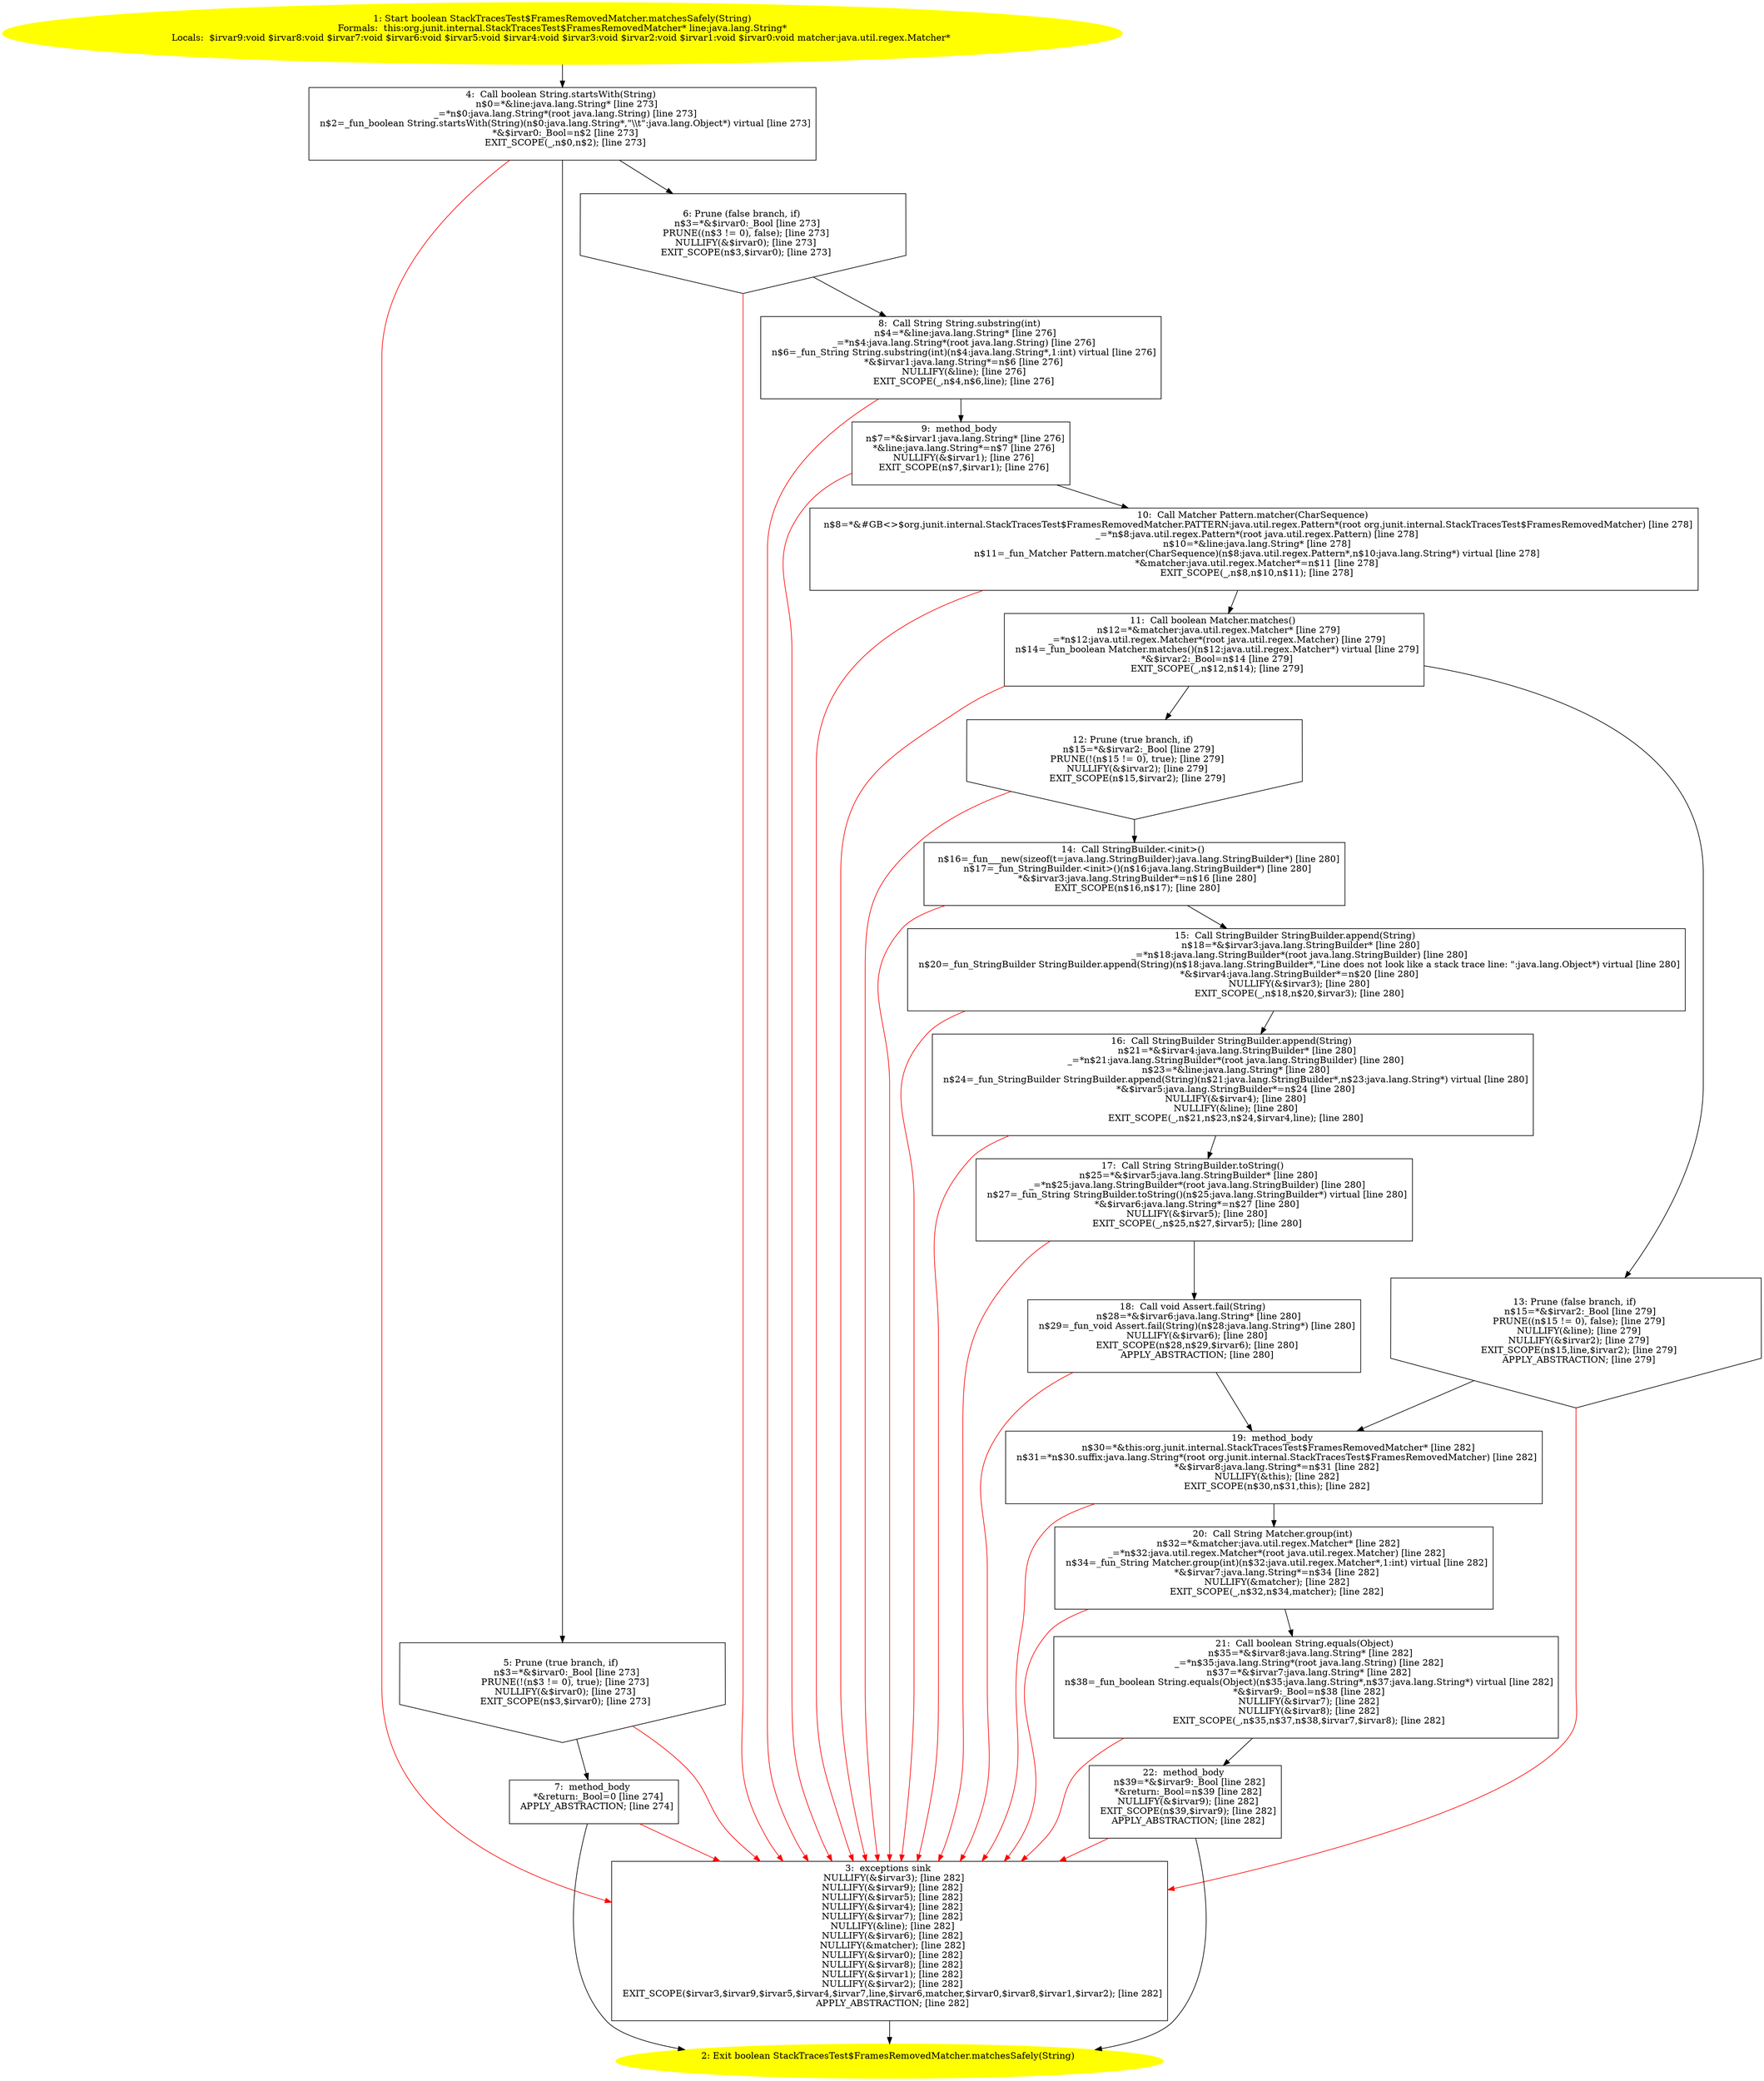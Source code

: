 /* @generated */
digraph cfg {
"org.junit.internal.StackTracesTest$FramesRemovedMatcher.matchesSafely(java.lang.String):boolean.6105261ee24d086aa341a2a4e41c42fd_1" [label="1: Start boolean StackTracesTest$FramesRemovedMatcher.matchesSafely(String)\nFormals:  this:org.junit.internal.StackTracesTest$FramesRemovedMatcher* line:java.lang.String*\nLocals:  $irvar9:void $irvar8:void $irvar7:void $irvar6:void $irvar5:void $irvar4:void $irvar3:void $irvar2:void $irvar1:void $irvar0:void matcher:java.util.regex.Matcher* \n  " color=yellow style=filled]
	

	 "org.junit.internal.StackTracesTest$FramesRemovedMatcher.matchesSafely(java.lang.String):boolean.6105261ee24d086aa341a2a4e41c42fd_1" -> "org.junit.internal.StackTracesTest$FramesRemovedMatcher.matchesSafely(java.lang.String):boolean.6105261ee24d086aa341a2a4e41c42fd_4" ;
"org.junit.internal.StackTracesTest$FramesRemovedMatcher.matchesSafely(java.lang.String):boolean.6105261ee24d086aa341a2a4e41c42fd_2" [label="2: Exit boolean StackTracesTest$FramesRemovedMatcher.matchesSafely(String) \n  " color=yellow style=filled]
	

"org.junit.internal.StackTracesTest$FramesRemovedMatcher.matchesSafely(java.lang.String):boolean.6105261ee24d086aa341a2a4e41c42fd_3" [label="3:  exceptions sink \n   NULLIFY(&$irvar3); [line 282]\n  NULLIFY(&$irvar9); [line 282]\n  NULLIFY(&$irvar5); [line 282]\n  NULLIFY(&$irvar4); [line 282]\n  NULLIFY(&$irvar7); [line 282]\n  NULLIFY(&line); [line 282]\n  NULLIFY(&$irvar6); [line 282]\n  NULLIFY(&matcher); [line 282]\n  NULLIFY(&$irvar0); [line 282]\n  NULLIFY(&$irvar8); [line 282]\n  NULLIFY(&$irvar1); [line 282]\n  NULLIFY(&$irvar2); [line 282]\n  EXIT_SCOPE($irvar3,$irvar9,$irvar5,$irvar4,$irvar7,line,$irvar6,matcher,$irvar0,$irvar8,$irvar1,$irvar2); [line 282]\n  APPLY_ABSTRACTION; [line 282]\n " shape="box"]
	

	 "org.junit.internal.StackTracesTest$FramesRemovedMatcher.matchesSafely(java.lang.String):boolean.6105261ee24d086aa341a2a4e41c42fd_3" -> "org.junit.internal.StackTracesTest$FramesRemovedMatcher.matchesSafely(java.lang.String):boolean.6105261ee24d086aa341a2a4e41c42fd_2" ;
"org.junit.internal.StackTracesTest$FramesRemovedMatcher.matchesSafely(java.lang.String):boolean.6105261ee24d086aa341a2a4e41c42fd_4" [label="4:  Call boolean String.startsWith(String) \n   n$0=*&line:java.lang.String* [line 273]\n  _=*n$0:java.lang.String*(root java.lang.String) [line 273]\n  n$2=_fun_boolean String.startsWith(String)(n$0:java.lang.String*,\"\\\\t\":java.lang.Object*) virtual [line 273]\n  *&$irvar0:_Bool=n$2 [line 273]\n  EXIT_SCOPE(_,n$0,n$2); [line 273]\n " shape="box"]
	

	 "org.junit.internal.StackTracesTest$FramesRemovedMatcher.matchesSafely(java.lang.String):boolean.6105261ee24d086aa341a2a4e41c42fd_4" -> "org.junit.internal.StackTracesTest$FramesRemovedMatcher.matchesSafely(java.lang.String):boolean.6105261ee24d086aa341a2a4e41c42fd_5" ;
	 "org.junit.internal.StackTracesTest$FramesRemovedMatcher.matchesSafely(java.lang.String):boolean.6105261ee24d086aa341a2a4e41c42fd_4" -> "org.junit.internal.StackTracesTest$FramesRemovedMatcher.matchesSafely(java.lang.String):boolean.6105261ee24d086aa341a2a4e41c42fd_6" ;
	 "org.junit.internal.StackTracesTest$FramesRemovedMatcher.matchesSafely(java.lang.String):boolean.6105261ee24d086aa341a2a4e41c42fd_4" -> "org.junit.internal.StackTracesTest$FramesRemovedMatcher.matchesSafely(java.lang.String):boolean.6105261ee24d086aa341a2a4e41c42fd_3" [color="red" ];
"org.junit.internal.StackTracesTest$FramesRemovedMatcher.matchesSafely(java.lang.String):boolean.6105261ee24d086aa341a2a4e41c42fd_5" [label="5: Prune (true branch, if) \n   n$3=*&$irvar0:_Bool [line 273]\n  PRUNE(!(n$3 != 0), true); [line 273]\n  NULLIFY(&$irvar0); [line 273]\n  EXIT_SCOPE(n$3,$irvar0); [line 273]\n " shape="invhouse"]
	

	 "org.junit.internal.StackTracesTest$FramesRemovedMatcher.matchesSafely(java.lang.String):boolean.6105261ee24d086aa341a2a4e41c42fd_5" -> "org.junit.internal.StackTracesTest$FramesRemovedMatcher.matchesSafely(java.lang.String):boolean.6105261ee24d086aa341a2a4e41c42fd_7" ;
	 "org.junit.internal.StackTracesTest$FramesRemovedMatcher.matchesSafely(java.lang.String):boolean.6105261ee24d086aa341a2a4e41c42fd_5" -> "org.junit.internal.StackTracesTest$FramesRemovedMatcher.matchesSafely(java.lang.String):boolean.6105261ee24d086aa341a2a4e41c42fd_3" [color="red" ];
"org.junit.internal.StackTracesTest$FramesRemovedMatcher.matchesSafely(java.lang.String):boolean.6105261ee24d086aa341a2a4e41c42fd_6" [label="6: Prune (false branch, if) \n   n$3=*&$irvar0:_Bool [line 273]\n  PRUNE((n$3 != 0), false); [line 273]\n  NULLIFY(&$irvar0); [line 273]\n  EXIT_SCOPE(n$3,$irvar0); [line 273]\n " shape="invhouse"]
	

	 "org.junit.internal.StackTracesTest$FramesRemovedMatcher.matchesSafely(java.lang.String):boolean.6105261ee24d086aa341a2a4e41c42fd_6" -> "org.junit.internal.StackTracesTest$FramesRemovedMatcher.matchesSafely(java.lang.String):boolean.6105261ee24d086aa341a2a4e41c42fd_8" ;
	 "org.junit.internal.StackTracesTest$FramesRemovedMatcher.matchesSafely(java.lang.String):boolean.6105261ee24d086aa341a2a4e41c42fd_6" -> "org.junit.internal.StackTracesTest$FramesRemovedMatcher.matchesSafely(java.lang.String):boolean.6105261ee24d086aa341a2a4e41c42fd_3" [color="red" ];
"org.junit.internal.StackTracesTest$FramesRemovedMatcher.matchesSafely(java.lang.String):boolean.6105261ee24d086aa341a2a4e41c42fd_7" [label="7:  method_body \n   *&return:_Bool=0 [line 274]\n  APPLY_ABSTRACTION; [line 274]\n " shape="box"]
	

	 "org.junit.internal.StackTracesTest$FramesRemovedMatcher.matchesSafely(java.lang.String):boolean.6105261ee24d086aa341a2a4e41c42fd_7" -> "org.junit.internal.StackTracesTest$FramesRemovedMatcher.matchesSafely(java.lang.String):boolean.6105261ee24d086aa341a2a4e41c42fd_2" ;
	 "org.junit.internal.StackTracesTest$FramesRemovedMatcher.matchesSafely(java.lang.String):boolean.6105261ee24d086aa341a2a4e41c42fd_7" -> "org.junit.internal.StackTracesTest$FramesRemovedMatcher.matchesSafely(java.lang.String):boolean.6105261ee24d086aa341a2a4e41c42fd_3" [color="red" ];
"org.junit.internal.StackTracesTest$FramesRemovedMatcher.matchesSafely(java.lang.String):boolean.6105261ee24d086aa341a2a4e41c42fd_8" [label="8:  Call String String.substring(int) \n   n$4=*&line:java.lang.String* [line 276]\n  _=*n$4:java.lang.String*(root java.lang.String) [line 276]\n  n$6=_fun_String String.substring(int)(n$4:java.lang.String*,1:int) virtual [line 276]\n  *&$irvar1:java.lang.String*=n$6 [line 276]\n  NULLIFY(&line); [line 276]\n  EXIT_SCOPE(_,n$4,n$6,line); [line 276]\n " shape="box"]
	

	 "org.junit.internal.StackTracesTest$FramesRemovedMatcher.matchesSafely(java.lang.String):boolean.6105261ee24d086aa341a2a4e41c42fd_8" -> "org.junit.internal.StackTracesTest$FramesRemovedMatcher.matchesSafely(java.lang.String):boolean.6105261ee24d086aa341a2a4e41c42fd_9" ;
	 "org.junit.internal.StackTracesTest$FramesRemovedMatcher.matchesSafely(java.lang.String):boolean.6105261ee24d086aa341a2a4e41c42fd_8" -> "org.junit.internal.StackTracesTest$FramesRemovedMatcher.matchesSafely(java.lang.String):boolean.6105261ee24d086aa341a2a4e41c42fd_3" [color="red" ];
"org.junit.internal.StackTracesTest$FramesRemovedMatcher.matchesSafely(java.lang.String):boolean.6105261ee24d086aa341a2a4e41c42fd_9" [label="9:  method_body \n   n$7=*&$irvar1:java.lang.String* [line 276]\n  *&line:java.lang.String*=n$7 [line 276]\n  NULLIFY(&$irvar1); [line 276]\n  EXIT_SCOPE(n$7,$irvar1); [line 276]\n " shape="box"]
	

	 "org.junit.internal.StackTracesTest$FramesRemovedMatcher.matchesSafely(java.lang.String):boolean.6105261ee24d086aa341a2a4e41c42fd_9" -> "org.junit.internal.StackTracesTest$FramesRemovedMatcher.matchesSafely(java.lang.String):boolean.6105261ee24d086aa341a2a4e41c42fd_10" ;
	 "org.junit.internal.StackTracesTest$FramesRemovedMatcher.matchesSafely(java.lang.String):boolean.6105261ee24d086aa341a2a4e41c42fd_9" -> "org.junit.internal.StackTracesTest$FramesRemovedMatcher.matchesSafely(java.lang.String):boolean.6105261ee24d086aa341a2a4e41c42fd_3" [color="red" ];
"org.junit.internal.StackTracesTest$FramesRemovedMatcher.matchesSafely(java.lang.String):boolean.6105261ee24d086aa341a2a4e41c42fd_10" [label="10:  Call Matcher Pattern.matcher(CharSequence) \n   n$8=*&#GB<>$org.junit.internal.StackTracesTest$FramesRemovedMatcher.PATTERN:java.util.regex.Pattern*(root org.junit.internal.StackTracesTest$FramesRemovedMatcher) [line 278]\n  _=*n$8:java.util.regex.Pattern*(root java.util.regex.Pattern) [line 278]\n  n$10=*&line:java.lang.String* [line 278]\n  n$11=_fun_Matcher Pattern.matcher(CharSequence)(n$8:java.util.regex.Pattern*,n$10:java.lang.String*) virtual [line 278]\n  *&matcher:java.util.regex.Matcher*=n$11 [line 278]\n  EXIT_SCOPE(_,n$8,n$10,n$11); [line 278]\n " shape="box"]
	

	 "org.junit.internal.StackTracesTest$FramesRemovedMatcher.matchesSafely(java.lang.String):boolean.6105261ee24d086aa341a2a4e41c42fd_10" -> "org.junit.internal.StackTracesTest$FramesRemovedMatcher.matchesSafely(java.lang.String):boolean.6105261ee24d086aa341a2a4e41c42fd_11" ;
	 "org.junit.internal.StackTracesTest$FramesRemovedMatcher.matchesSafely(java.lang.String):boolean.6105261ee24d086aa341a2a4e41c42fd_10" -> "org.junit.internal.StackTracesTest$FramesRemovedMatcher.matchesSafely(java.lang.String):boolean.6105261ee24d086aa341a2a4e41c42fd_3" [color="red" ];
"org.junit.internal.StackTracesTest$FramesRemovedMatcher.matchesSafely(java.lang.String):boolean.6105261ee24d086aa341a2a4e41c42fd_11" [label="11:  Call boolean Matcher.matches() \n   n$12=*&matcher:java.util.regex.Matcher* [line 279]\n  _=*n$12:java.util.regex.Matcher*(root java.util.regex.Matcher) [line 279]\n  n$14=_fun_boolean Matcher.matches()(n$12:java.util.regex.Matcher*) virtual [line 279]\n  *&$irvar2:_Bool=n$14 [line 279]\n  EXIT_SCOPE(_,n$12,n$14); [line 279]\n " shape="box"]
	

	 "org.junit.internal.StackTracesTest$FramesRemovedMatcher.matchesSafely(java.lang.String):boolean.6105261ee24d086aa341a2a4e41c42fd_11" -> "org.junit.internal.StackTracesTest$FramesRemovedMatcher.matchesSafely(java.lang.String):boolean.6105261ee24d086aa341a2a4e41c42fd_12" ;
	 "org.junit.internal.StackTracesTest$FramesRemovedMatcher.matchesSafely(java.lang.String):boolean.6105261ee24d086aa341a2a4e41c42fd_11" -> "org.junit.internal.StackTracesTest$FramesRemovedMatcher.matchesSafely(java.lang.String):boolean.6105261ee24d086aa341a2a4e41c42fd_13" ;
	 "org.junit.internal.StackTracesTest$FramesRemovedMatcher.matchesSafely(java.lang.String):boolean.6105261ee24d086aa341a2a4e41c42fd_11" -> "org.junit.internal.StackTracesTest$FramesRemovedMatcher.matchesSafely(java.lang.String):boolean.6105261ee24d086aa341a2a4e41c42fd_3" [color="red" ];
"org.junit.internal.StackTracesTest$FramesRemovedMatcher.matchesSafely(java.lang.String):boolean.6105261ee24d086aa341a2a4e41c42fd_12" [label="12: Prune (true branch, if) \n   n$15=*&$irvar2:_Bool [line 279]\n  PRUNE(!(n$15 != 0), true); [line 279]\n  NULLIFY(&$irvar2); [line 279]\n  EXIT_SCOPE(n$15,$irvar2); [line 279]\n " shape="invhouse"]
	

	 "org.junit.internal.StackTracesTest$FramesRemovedMatcher.matchesSafely(java.lang.String):boolean.6105261ee24d086aa341a2a4e41c42fd_12" -> "org.junit.internal.StackTracesTest$FramesRemovedMatcher.matchesSafely(java.lang.String):boolean.6105261ee24d086aa341a2a4e41c42fd_14" ;
	 "org.junit.internal.StackTracesTest$FramesRemovedMatcher.matchesSafely(java.lang.String):boolean.6105261ee24d086aa341a2a4e41c42fd_12" -> "org.junit.internal.StackTracesTest$FramesRemovedMatcher.matchesSafely(java.lang.String):boolean.6105261ee24d086aa341a2a4e41c42fd_3" [color="red" ];
"org.junit.internal.StackTracesTest$FramesRemovedMatcher.matchesSafely(java.lang.String):boolean.6105261ee24d086aa341a2a4e41c42fd_13" [label="13: Prune (false branch, if) \n   n$15=*&$irvar2:_Bool [line 279]\n  PRUNE((n$15 != 0), false); [line 279]\n  NULLIFY(&line); [line 279]\n  NULLIFY(&$irvar2); [line 279]\n  EXIT_SCOPE(n$15,line,$irvar2); [line 279]\n  APPLY_ABSTRACTION; [line 279]\n " shape="invhouse"]
	

	 "org.junit.internal.StackTracesTest$FramesRemovedMatcher.matchesSafely(java.lang.String):boolean.6105261ee24d086aa341a2a4e41c42fd_13" -> "org.junit.internal.StackTracesTest$FramesRemovedMatcher.matchesSafely(java.lang.String):boolean.6105261ee24d086aa341a2a4e41c42fd_19" ;
	 "org.junit.internal.StackTracesTest$FramesRemovedMatcher.matchesSafely(java.lang.String):boolean.6105261ee24d086aa341a2a4e41c42fd_13" -> "org.junit.internal.StackTracesTest$FramesRemovedMatcher.matchesSafely(java.lang.String):boolean.6105261ee24d086aa341a2a4e41c42fd_3" [color="red" ];
"org.junit.internal.StackTracesTest$FramesRemovedMatcher.matchesSafely(java.lang.String):boolean.6105261ee24d086aa341a2a4e41c42fd_14" [label="14:  Call StringBuilder.<init>() \n   n$16=_fun___new(sizeof(t=java.lang.StringBuilder):java.lang.StringBuilder*) [line 280]\n  n$17=_fun_StringBuilder.<init>()(n$16:java.lang.StringBuilder*) [line 280]\n  *&$irvar3:java.lang.StringBuilder*=n$16 [line 280]\n  EXIT_SCOPE(n$16,n$17); [line 280]\n " shape="box"]
	

	 "org.junit.internal.StackTracesTest$FramesRemovedMatcher.matchesSafely(java.lang.String):boolean.6105261ee24d086aa341a2a4e41c42fd_14" -> "org.junit.internal.StackTracesTest$FramesRemovedMatcher.matchesSafely(java.lang.String):boolean.6105261ee24d086aa341a2a4e41c42fd_15" ;
	 "org.junit.internal.StackTracesTest$FramesRemovedMatcher.matchesSafely(java.lang.String):boolean.6105261ee24d086aa341a2a4e41c42fd_14" -> "org.junit.internal.StackTracesTest$FramesRemovedMatcher.matchesSafely(java.lang.String):boolean.6105261ee24d086aa341a2a4e41c42fd_3" [color="red" ];
"org.junit.internal.StackTracesTest$FramesRemovedMatcher.matchesSafely(java.lang.String):boolean.6105261ee24d086aa341a2a4e41c42fd_15" [label="15:  Call StringBuilder StringBuilder.append(String) \n   n$18=*&$irvar3:java.lang.StringBuilder* [line 280]\n  _=*n$18:java.lang.StringBuilder*(root java.lang.StringBuilder) [line 280]\n  n$20=_fun_StringBuilder StringBuilder.append(String)(n$18:java.lang.StringBuilder*,\"Line does not look like a stack trace line: \":java.lang.Object*) virtual [line 280]\n  *&$irvar4:java.lang.StringBuilder*=n$20 [line 280]\n  NULLIFY(&$irvar3); [line 280]\n  EXIT_SCOPE(_,n$18,n$20,$irvar3); [line 280]\n " shape="box"]
	

	 "org.junit.internal.StackTracesTest$FramesRemovedMatcher.matchesSafely(java.lang.String):boolean.6105261ee24d086aa341a2a4e41c42fd_15" -> "org.junit.internal.StackTracesTest$FramesRemovedMatcher.matchesSafely(java.lang.String):boolean.6105261ee24d086aa341a2a4e41c42fd_16" ;
	 "org.junit.internal.StackTracesTest$FramesRemovedMatcher.matchesSafely(java.lang.String):boolean.6105261ee24d086aa341a2a4e41c42fd_15" -> "org.junit.internal.StackTracesTest$FramesRemovedMatcher.matchesSafely(java.lang.String):boolean.6105261ee24d086aa341a2a4e41c42fd_3" [color="red" ];
"org.junit.internal.StackTracesTest$FramesRemovedMatcher.matchesSafely(java.lang.String):boolean.6105261ee24d086aa341a2a4e41c42fd_16" [label="16:  Call StringBuilder StringBuilder.append(String) \n   n$21=*&$irvar4:java.lang.StringBuilder* [line 280]\n  _=*n$21:java.lang.StringBuilder*(root java.lang.StringBuilder) [line 280]\n  n$23=*&line:java.lang.String* [line 280]\n  n$24=_fun_StringBuilder StringBuilder.append(String)(n$21:java.lang.StringBuilder*,n$23:java.lang.String*) virtual [line 280]\n  *&$irvar5:java.lang.StringBuilder*=n$24 [line 280]\n  NULLIFY(&$irvar4); [line 280]\n  NULLIFY(&line); [line 280]\n  EXIT_SCOPE(_,n$21,n$23,n$24,$irvar4,line); [line 280]\n " shape="box"]
	

	 "org.junit.internal.StackTracesTest$FramesRemovedMatcher.matchesSafely(java.lang.String):boolean.6105261ee24d086aa341a2a4e41c42fd_16" -> "org.junit.internal.StackTracesTest$FramesRemovedMatcher.matchesSafely(java.lang.String):boolean.6105261ee24d086aa341a2a4e41c42fd_17" ;
	 "org.junit.internal.StackTracesTest$FramesRemovedMatcher.matchesSafely(java.lang.String):boolean.6105261ee24d086aa341a2a4e41c42fd_16" -> "org.junit.internal.StackTracesTest$FramesRemovedMatcher.matchesSafely(java.lang.String):boolean.6105261ee24d086aa341a2a4e41c42fd_3" [color="red" ];
"org.junit.internal.StackTracesTest$FramesRemovedMatcher.matchesSafely(java.lang.String):boolean.6105261ee24d086aa341a2a4e41c42fd_17" [label="17:  Call String StringBuilder.toString() \n   n$25=*&$irvar5:java.lang.StringBuilder* [line 280]\n  _=*n$25:java.lang.StringBuilder*(root java.lang.StringBuilder) [line 280]\n  n$27=_fun_String StringBuilder.toString()(n$25:java.lang.StringBuilder*) virtual [line 280]\n  *&$irvar6:java.lang.String*=n$27 [line 280]\n  NULLIFY(&$irvar5); [line 280]\n  EXIT_SCOPE(_,n$25,n$27,$irvar5); [line 280]\n " shape="box"]
	

	 "org.junit.internal.StackTracesTest$FramesRemovedMatcher.matchesSafely(java.lang.String):boolean.6105261ee24d086aa341a2a4e41c42fd_17" -> "org.junit.internal.StackTracesTest$FramesRemovedMatcher.matchesSafely(java.lang.String):boolean.6105261ee24d086aa341a2a4e41c42fd_18" ;
	 "org.junit.internal.StackTracesTest$FramesRemovedMatcher.matchesSafely(java.lang.String):boolean.6105261ee24d086aa341a2a4e41c42fd_17" -> "org.junit.internal.StackTracesTest$FramesRemovedMatcher.matchesSafely(java.lang.String):boolean.6105261ee24d086aa341a2a4e41c42fd_3" [color="red" ];
"org.junit.internal.StackTracesTest$FramesRemovedMatcher.matchesSafely(java.lang.String):boolean.6105261ee24d086aa341a2a4e41c42fd_18" [label="18:  Call void Assert.fail(String) \n   n$28=*&$irvar6:java.lang.String* [line 280]\n  n$29=_fun_void Assert.fail(String)(n$28:java.lang.String*) [line 280]\n  NULLIFY(&$irvar6); [line 280]\n  EXIT_SCOPE(n$28,n$29,$irvar6); [line 280]\n  APPLY_ABSTRACTION; [line 280]\n " shape="box"]
	

	 "org.junit.internal.StackTracesTest$FramesRemovedMatcher.matchesSafely(java.lang.String):boolean.6105261ee24d086aa341a2a4e41c42fd_18" -> "org.junit.internal.StackTracesTest$FramesRemovedMatcher.matchesSafely(java.lang.String):boolean.6105261ee24d086aa341a2a4e41c42fd_19" ;
	 "org.junit.internal.StackTracesTest$FramesRemovedMatcher.matchesSafely(java.lang.String):boolean.6105261ee24d086aa341a2a4e41c42fd_18" -> "org.junit.internal.StackTracesTest$FramesRemovedMatcher.matchesSafely(java.lang.String):boolean.6105261ee24d086aa341a2a4e41c42fd_3" [color="red" ];
"org.junit.internal.StackTracesTest$FramesRemovedMatcher.matchesSafely(java.lang.String):boolean.6105261ee24d086aa341a2a4e41c42fd_19" [label="19:  method_body \n   n$30=*&this:org.junit.internal.StackTracesTest$FramesRemovedMatcher* [line 282]\n  n$31=*n$30.suffix:java.lang.String*(root org.junit.internal.StackTracesTest$FramesRemovedMatcher) [line 282]\n  *&$irvar8:java.lang.String*=n$31 [line 282]\n  NULLIFY(&this); [line 282]\n  EXIT_SCOPE(n$30,n$31,this); [line 282]\n " shape="box"]
	

	 "org.junit.internal.StackTracesTest$FramesRemovedMatcher.matchesSafely(java.lang.String):boolean.6105261ee24d086aa341a2a4e41c42fd_19" -> "org.junit.internal.StackTracesTest$FramesRemovedMatcher.matchesSafely(java.lang.String):boolean.6105261ee24d086aa341a2a4e41c42fd_20" ;
	 "org.junit.internal.StackTracesTest$FramesRemovedMatcher.matchesSafely(java.lang.String):boolean.6105261ee24d086aa341a2a4e41c42fd_19" -> "org.junit.internal.StackTracesTest$FramesRemovedMatcher.matchesSafely(java.lang.String):boolean.6105261ee24d086aa341a2a4e41c42fd_3" [color="red" ];
"org.junit.internal.StackTracesTest$FramesRemovedMatcher.matchesSafely(java.lang.String):boolean.6105261ee24d086aa341a2a4e41c42fd_20" [label="20:  Call String Matcher.group(int) \n   n$32=*&matcher:java.util.regex.Matcher* [line 282]\n  _=*n$32:java.util.regex.Matcher*(root java.util.regex.Matcher) [line 282]\n  n$34=_fun_String Matcher.group(int)(n$32:java.util.regex.Matcher*,1:int) virtual [line 282]\n  *&$irvar7:java.lang.String*=n$34 [line 282]\n  NULLIFY(&matcher); [line 282]\n  EXIT_SCOPE(_,n$32,n$34,matcher); [line 282]\n " shape="box"]
	

	 "org.junit.internal.StackTracesTest$FramesRemovedMatcher.matchesSafely(java.lang.String):boolean.6105261ee24d086aa341a2a4e41c42fd_20" -> "org.junit.internal.StackTracesTest$FramesRemovedMatcher.matchesSafely(java.lang.String):boolean.6105261ee24d086aa341a2a4e41c42fd_21" ;
	 "org.junit.internal.StackTracesTest$FramesRemovedMatcher.matchesSafely(java.lang.String):boolean.6105261ee24d086aa341a2a4e41c42fd_20" -> "org.junit.internal.StackTracesTest$FramesRemovedMatcher.matchesSafely(java.lang.String):boolean.6105261ee24d086aa341a2a4e41c42fd_3" [color="red" ];
"org.junit.internal.StackTracesTest$FramesRemovedMatcher.matchesSafely(java.lang.String):boolean.6105261ee24d086aa341a2a4e41c42fd_21" [label="21:  Call boolean String.equals(Object) \n   n$35=*&$irvar8:java.lang.String* [line 282]\n  _=*n$35:java.lang.String*(root java.lang.String) [line 282]\n  n$37=*&$irvar7:java.lang.String* [line 282]\n  n$38=_fun_boolean String.equals(Object)(n$35:java.lang.String*,n$37:java.lang.String*) virtual [line 282]\n  *&$irvar9:_Bool=n$38 [line 282]\n  NULLIFY(&$irvar7); [line 282]\n  NULLIFY(&$irvar8); [line 282]\n  EXIT_SCOPE(_,n$35,n$37,n$38,$irvar7,$irvar8); [line 282]\n " shape="box"]
	

	 "org.junit.internal.StackTracesTest$FramesRemovedMatcher.matchesSafely(java.lang.String):boolean.6105261ee24d086aa341a2a4e41c42fd_21" -> "org.junit.internal.StackTracesTest$FramesRemovedMatcher.matchesSafely(java.lang.String):boolean.6105261ee24d086aa341a2a4e41c42fd_22" ;
	 "org.junit.internal.StackTracesTest$FramesRemovedMatcher.matchesSafely(java.lang.String):boolean.6105261ee24d086aa341a2a4e41c42fd_21" -> "org.junit.internal.StackTracesTest$FramesRemovedMatcher.matchesSafely(java.lang.String):boolean.6105261ee24d086aa341a2a4e41c42fd_3" [color="red" ];
"org.junit.internal.StackTracesTest$FramesRemovedMatcher.matchesSafely(java.lang.String):boolean.6105261ee24d086aa341a2a4e41c42fd_22" [label="22:  method_body \n   n$39=*&$irvar9:_Bool [line 282]\n  *&return:_Bool=n$39 [line 282]\n  NULLIFY(&$irvar9); [line 282]\n  EXIT_SCOPE(n$39,$irvar9); [line 282]\n  APPLY_ABSTRACTION; [line 282]\n " shape="box"]
	

	 "org.junit.internal.StackTracesTest$FramesRemovedMatcher.matchesSafely(java.lang.String):boolean.6105261ee24d086aa341a2a4e41c42fd_22" -> "org.junit.internal.StackTracesTest$FramesRemovedMatcher.matchesSafely(java.lang.String):boolean.6105261ee24d086aa341a2a4e41c42fd_2" ;
	 "org.junit.internal.StackTracesTest$FramesRemovedMatcher.matchesSafely(java.lang.String):boolean.6105261ee24d086aa341a2a4e41c42fd_22" -> "org.junit.internal.StackTracesTest$FramesRemovedMatcher.matchesSafely(java.lang.String):boolean.6105261ee24d086aa341a2a4e41c42fd_3" [color="red" ];
}
